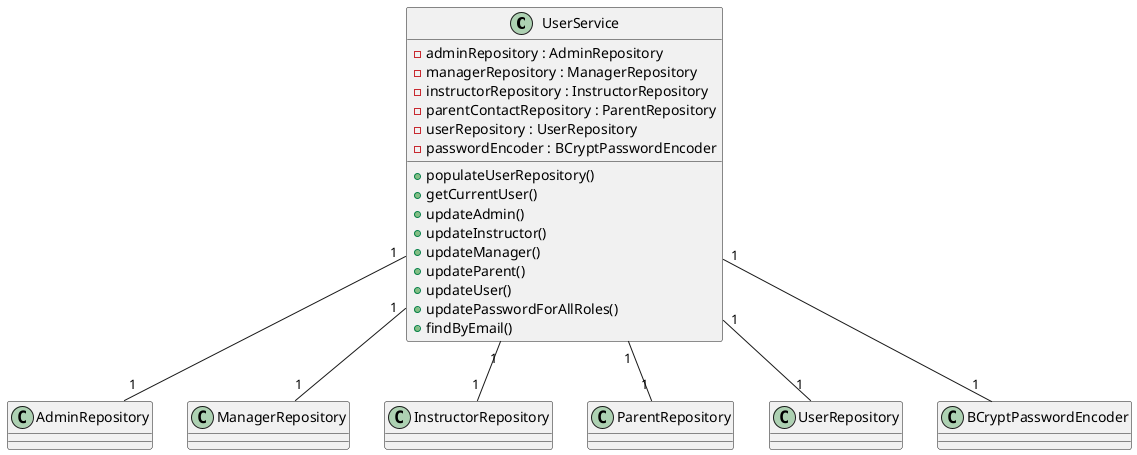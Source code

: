 @startuml
class UserService {
    -adminRepository : AdminRepository
    -managerRepository : ManagerRepository
    -instructorRepository : InstructorRepository
    -parentContactRepository : ParentRepository
    -userRepository : UserRepository
    -passwordEncoder : BCryptPasswordEncoder
    +populateUserRepository()
    +getCurrentUser()
    +updateAdmin()
    +updateInstructor()
    +updateManager()
    +updateParent()
    +updateUser()
    +updatePasswordForAllRoles()
    +findByEmail()
}

UserService "1" -- "1" AdminRepository
UserService "1" -- "1" ManagerRepository
UserService "1" -- "1" InstructorRepository
UserService "1" -- "1" ParentRepository
UserService "1" -- "1" UserRepository
UserService "1" -- "1" BCryptPasswordEncoder
@enduml
